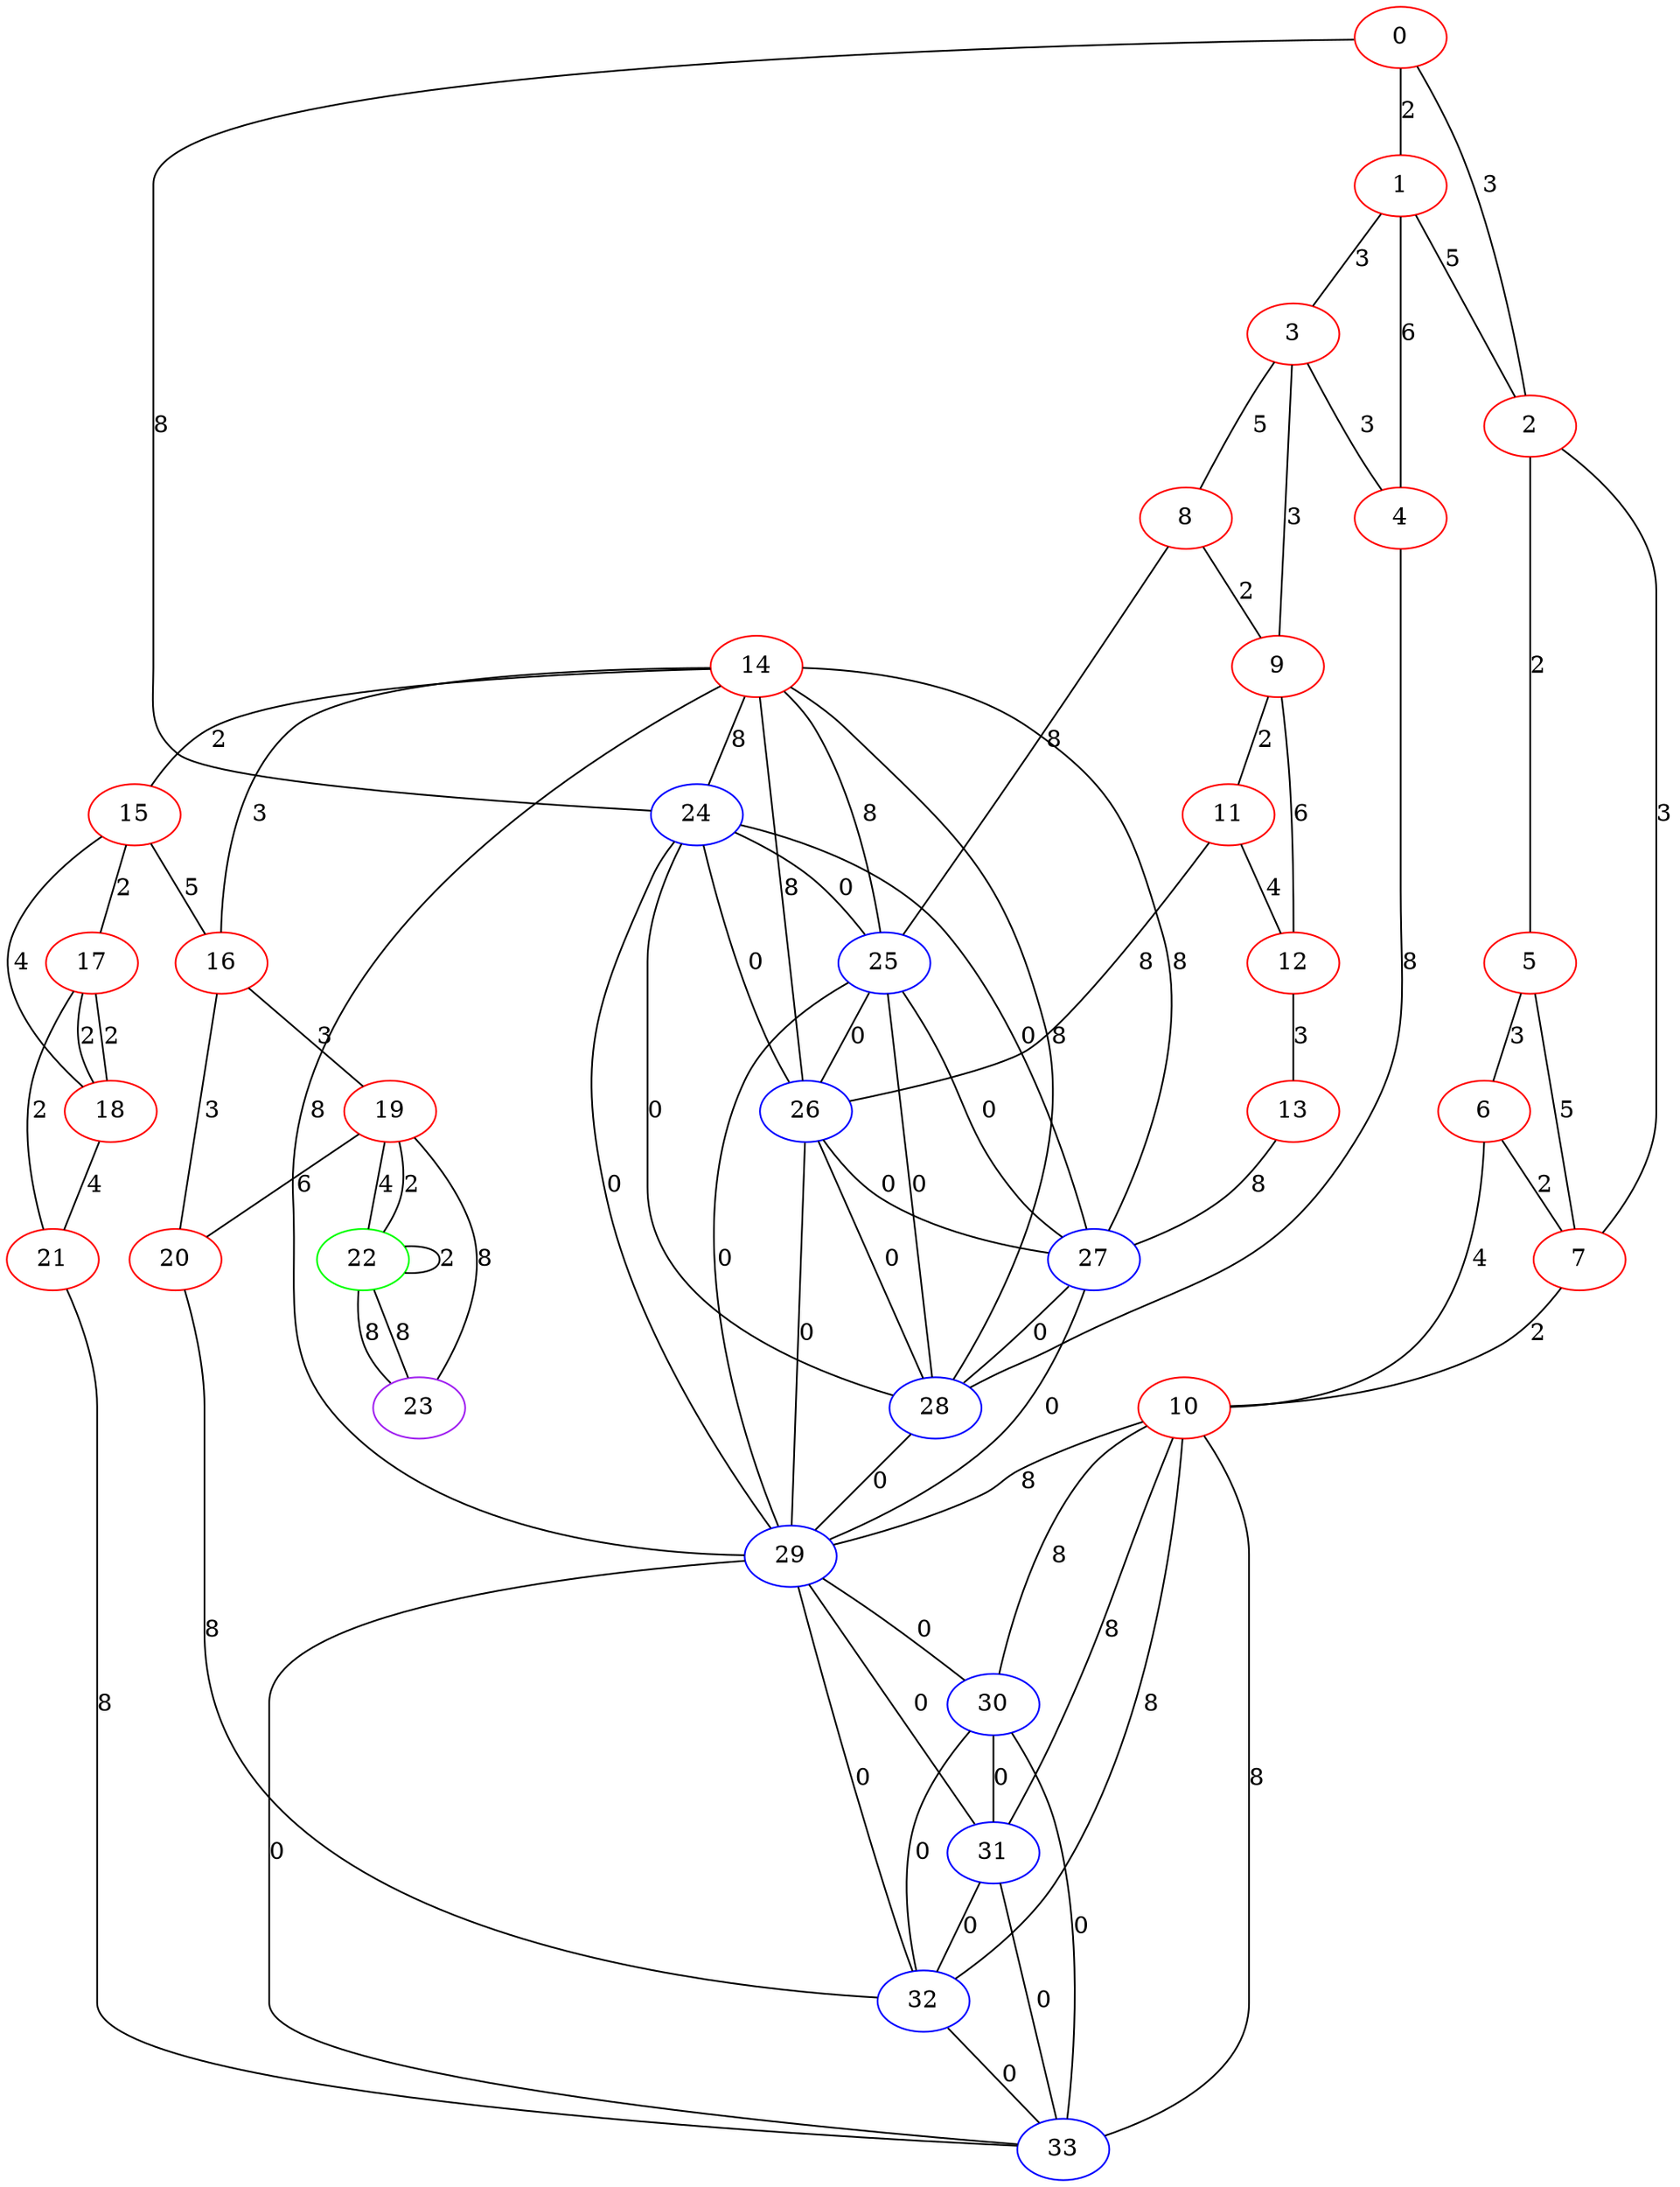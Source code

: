 graph "" {
0 [color=red, weight=1];
1 [color=red, weight=1];
2 [color=red, weight=1];
3 [color=red, weight=1];
4 [color=red, weight=1];
5 [color=red, weight=1];
6 [color=red, weight=1];
7 [color=red, weight=1];
8 [color=red, weight=1];
9 [color=red, weight=1];
10 [color=red, weight=1];
11 [color=red, weight=1];
12 [color=red, weight=1];
13 [color=red, weight=1];
14 [color=red, weight=1];
15 [color=red, weight=1];
16 [color=red, weight=1];
17 [color=red, weight=1];
18 [color=red, weight=1];
19 [color=red, weight=1];
20 [color=red, weight=1];
21 [color=red, weight=1];
22 [color=green, weight=2];
23 [color=purple, weight=4];
24 [color=blue, weight=3];
25 [color=blue, weight=3];
26 [color=blue, weight=3];
27 [color=blue, weight=3];
28 [color=blue, weight=3];
29 [color=blue, weight=3];
30 [color=blue, weight=3];
31 [color=blue, weight=3];
32 [color=blue, weight=3];
33 [color=blue, weight=3];
0 -- 24  [key=0, label=8];
0 -- 1  [key=0, label=2];
0 -- 2  [key=0, label=3];
1 -- 2  [key=0, label=5];
1 -- 3  [key=0, label=3];
1 -- 4  [key=0, label=6];
2 -- 5  [key=0, label=2];
2 -- 7  [key=0, label=3];
3 -- 8  [key=0, label=5];
3 -- 9  [key=0, label=3];
3 -- 4  [key=0, label=3];
4 -- 28  [key=0, label=8];
5 -- 6  [key=0, label=3];
5 -- 7  [key=0, label=5];
6 -- 10  [key=0, label=4];
6 -- 7  [key=0, label=2];
7 -- 10  [key=0, label=2];
8 -- 9  [key=0, label=2];
8 -- 25  [key=0, label=8];
9 -- 11  [key=0, label=2];
9 -- 12  [key=0, label=6];
10 -- 32  [key=0, label=8];
10 -- 33  [key=0, label=8];
10 -- 29  [key=0, label=8];
10 -- 30  [key=0, label=8];
10 -- 31  [key=0, label=8];
11 -- 26  [key=0, label=8];
11 -- 12  [key=0, label=4];
12 -- 13  [key=0, label=3];
13 -- 27  [key=0, label=8];
14 -- 15  [key=0, label=2];
14 -- 16  [key=0, label=3];
14 -- 24  [key=0, label=8];
14 -- 25  [key=0, label=8];
14 -- 26  [key=0, label=8];
14 -- 27  [key=0, label=8];
14 -- 28  [key=0, label=8];
14 -- 29  [key=0, label=8];
15 -- 16  [key=0, label=5];
15 -- 17  [key=0, label=2];
15 -- 18  [key=0, label=4];
16 -- 19  [key=0, label=3];
16 -- 20  [key=0, label=3];
17 -- 18  [key=0, label=2];
17 -- 18  [key=1, label=2];
17 -- 21  [key=0, label=2];
18 -- 21  [key=0, label=4];
19 -- 20  [key=0, label=6];
19 -- 22  [key=0, label=4];
19 -- 22  [key=1, label=2];
19 -- 23  [key=0, label=8];
20 -- 32  [key=0, label=8];
21 -- 33  [key=0, label=8];
22 -- 22  [key=0, label=2];
22 -- 23  [key=0, label=8];
22 -- 23  [key=1, label=8];
24 -- 25  [key=0, label=0];
24 -- 26  [key=0, label=0];
24 -- 27  [key=0, label=0];
24 -- 28  [key=0, label=0];
24 -- 29  [key=0, label=0];
25 -- 26  [key=0, label=0];
25 -- 27  [key=0, label=0];
25 -- 28  [key=0, label=0];
25 -- 29  [key=0, label=0];
26 -- 27  [key=0, label=0];
26 -- 28  [key=0, label=0];
26 -- 29  [key=0, label=0];
27 -- 28  [key=0, label=0];
27 -- 29  [key=0, label=0];
28 -- 29  [key=0, label=0];
29 -- 32  [key=0, label=0];
29 -- 33  [key=0, label=0];
29 -- 30  [key=0, label=0];
29 -- 31  [key=0, label=0];
30 -- 32  [key=0, label=0];
30 -- 33  [key=0, label=0];
30 -- 31  [key=0, label=0];
31 -- 32  [key=0, label=0];
31 -- 33  [key=0, label=0];
32 -- 33  [key=0, label=0];
}
